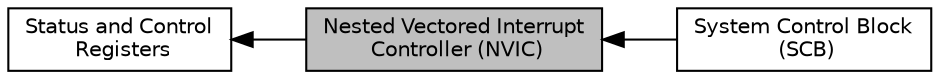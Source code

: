digraph "Nested Vectored Interrupt Controller (NVIC)"
{
  edge [fontname="Helvetica",fontsize="10",labelfontname="Helvetica",labelfontsize="10"];
  node [fontname="Helvetica",fontsize="10",shape=box];
  rankdir=LR;
  Node2 [label="Status and Control\l Registers",height=0.2,width=0.4,color="black", fillcolor="white", style="filled",URL="$group__CMSIS__CORE.html",tooltip="Core Register type definitions."];
  Node1 [label="Nested Vectored Interrupt\l Controller (NVIC)",height=0.2,width=0.4,color="black", fillcolor="grey75", style="filled", fontcolor="black",tooltip="Type definitions for the NVIC Registers."];
  Node3 [label="System Control Block\l (SCB)",height=0.2,width=0.4,color="black", fillcolor="white", style="filled",URL="$group__CMSIS__SCB.html",tooltip="Type definitions for the System Control Block Registers."];
  Node2->Node1 [shape=plaintext, dir="back", style="solid"];
  Node1->Node3 [shape=plaintext, dir="back", style="solid"];
}
